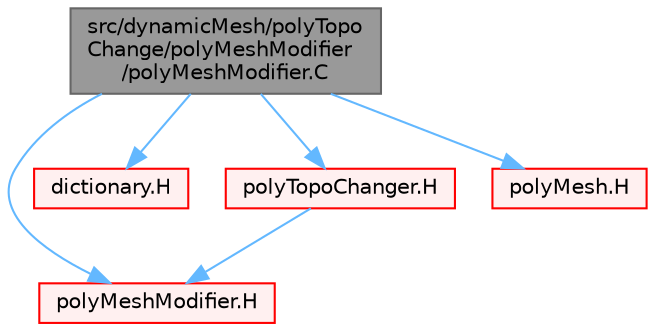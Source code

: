 digraph "src/dynamicMesh/polyTopoChange/polyMeshModifier/polyMeshModifier.C"
{
 // LATEX_PDF_SIZE
  bgcolor="transparent";
  edge [fontname=Helvetica,fontsize=10,labelfontname=Helvetica,labelfontsize=10];
  node [fontname=Helvetica,fontsize=10,shape=box,height=0.2,width=0.4];
  Node1 [id="Node000001",label="src/dynamicMesh/polyTopo\lChange/polyMeshModifier\l/polyMeshModifier.C",height=0.2,width=0.4,color="gray40", fillcolor="grey60", style="filled", fontcolor="black",tooltip="Virtual base class for mesh modifiers."];
  Node1 -> Node2 [id="edge1_Node000001_Node000002",color="steelblue1",style="solid",tooltip=" "];
  Node2 [id="Node000002",label="polyMeshModifier.H",height=0.2,width=0.4,color="red", fillcolor="#FFF0F0", style="filled",URL="$polyMeshModifier_8H.html",tooltip=" "];
  Node1 -> Node220 [id="edge2_Node000001_Node000220",color="steelblue1",style="solid",tooltip=" "];
  Node220 [id="Node000220",label="dictionary.H",height=0.2,width=0.4,color="red", fillcolor="#FFF0F0", style="filled",URL="$dictionary_8H.html",tooltip=" "];
  Node1 -> Node233 [id="edge3_Node000001_Node000233",color="steelblue1",style="solid",tooltip=" "];
  Node233 [id="Node000233",label="polyTopoChanger.H",height=0.2,width=0.4,color="red", fillcolor="#FFF0F0", style="filled",URL="$polyTopoChanger_8H.html",tooltip=" "];
  Node233 -> Node2 [id="edge4_Node000233_Node000002",color="steelblue1",style="solid",tooltip=" "];
  Node1 -> Node249 [id="edge5_Node000001_Node000249",color="steelblue1",style="solid",tooltip=" "];
  Node249 [id="Node000249",label="polyMesh.H",height=0.2,width=0.4,color="red", fillcolor="#FFF0F0", style="filled",URL="$polyMesh_8H.html",tooltip=" "];
}
